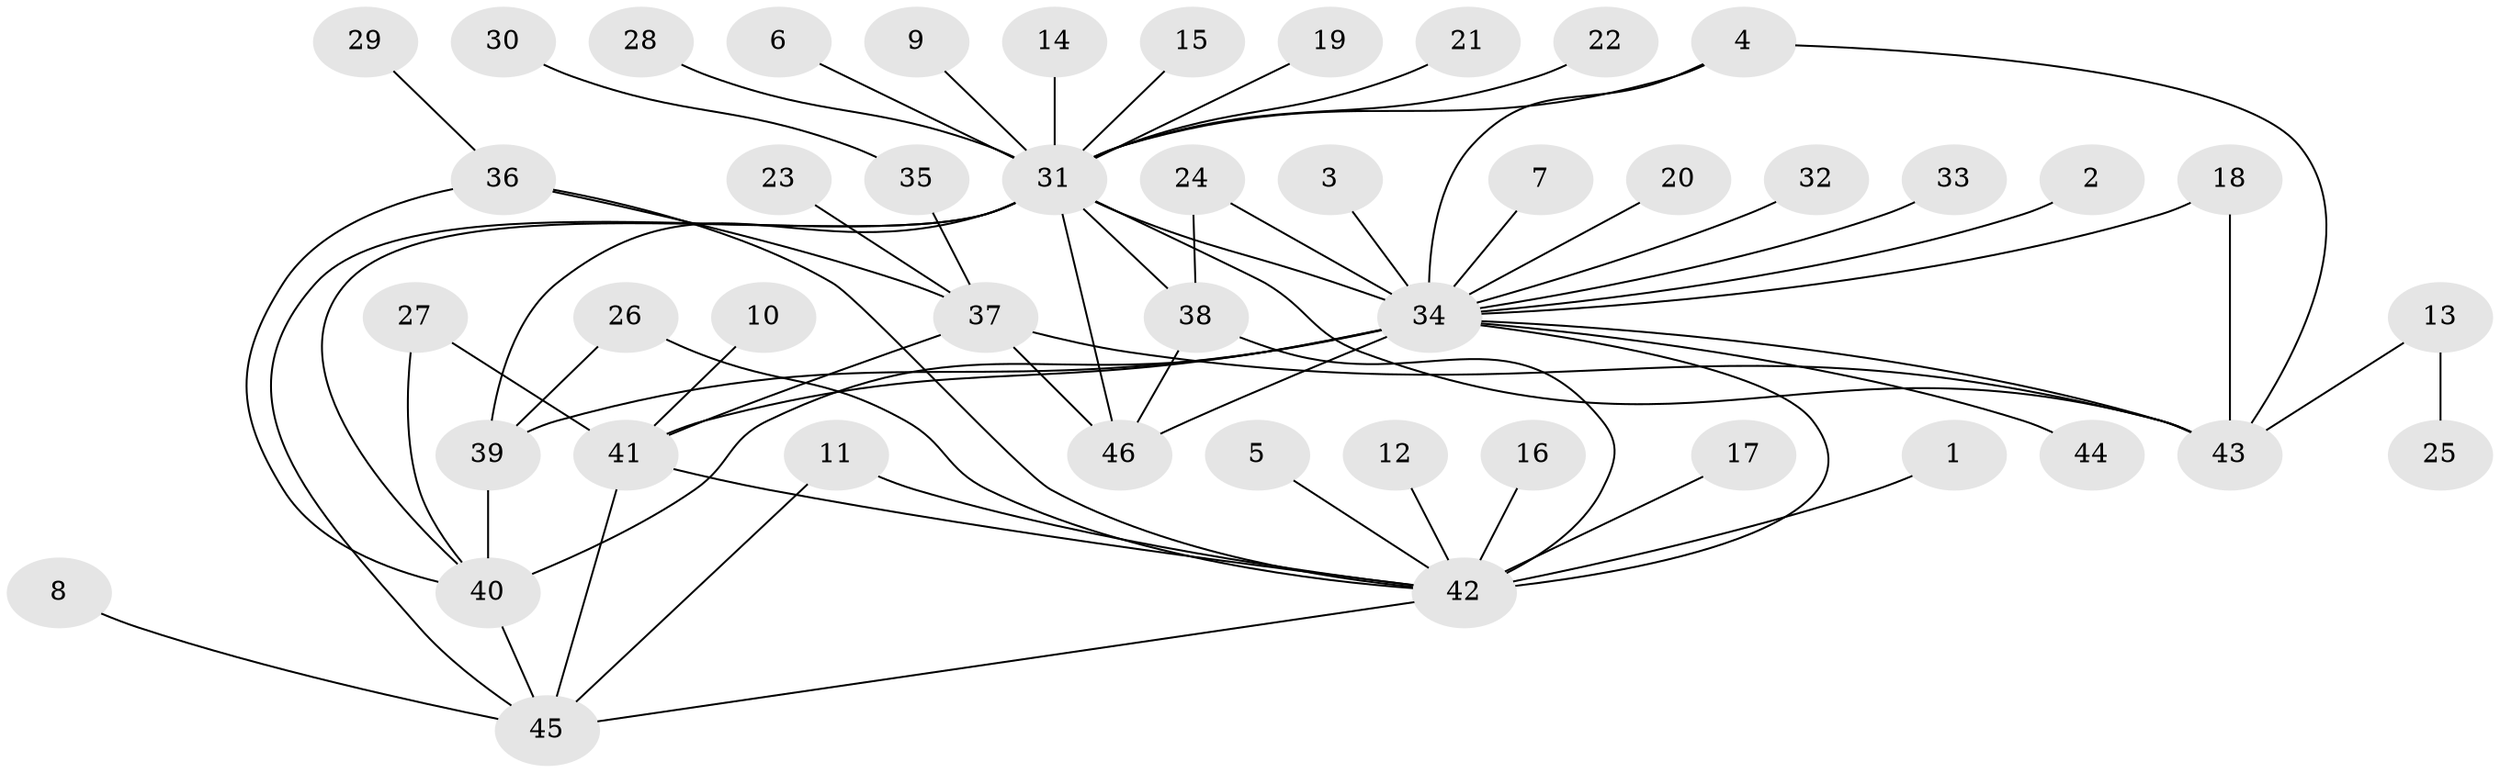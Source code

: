 // original degree distribution, {16: 0.011235955056179775, 1: 0.5056179775280899, 10: 0.011235955056179775, 20: 0.02247191011235955, 3: 0.06741573033707865, 4: 0.1348314606741573, 8: 0.011235955056179775, 6: 0.011235955056179775, 2: 0.19101123595505617, 5: 0.02247191011235955, 9: 0.011235955056179775}
// Generated by graph-tools (version 1.1) at 2025/49/03/09/25 03:49:52]
// undirected, 46 vertices, 67 edges
graph export_dot {
graph [start="1"]
  node [color=gray90,style=filled];
  1;
  2;
  3;
  4;
  5;
  6;
  7;
  8;
  9;
  10;
  11;
  12;
  13;
  14;
  15;
  16;
  17;
  18;
  19;
  20;
  21;
  22;
  23;
  24;
  25;
  26;
  27;
  28;
  29;
  30;
  31;
  32;
  33;
  34;
  35;
  36;
  37;
  38;
  39;
  40;
  41;
  42;
  43;
  44;
  45;
  46;
  1 -- 42 [weight=1.0];
  2 -- 34 [weight=1.0];
  3 -- 34 [weight=1.0];
  4 -- 31 [weight=1.0];
  4 -- 34 [weight=1.0];
  4 -- 43 [weight=1.0];
  5 -- 42 [weight=1.0];
  6 -- 31 [weight=1.0];
  7 -- 34 [weight=1.0];
  8 -- 45 [weight=1.0];
  9 -- 31 [weight=1.0];
  10 -- 41 [weight=1.0];
  11 -- 42 [weight=1.0];
  11 -- 45 [weight=1.0];
  12 -- 42 [weight=1.0];
  13 -- 25 [weight=1.0];
  13 -- 43 [weight=1.0];
  14 -- 31 [weight=1.0];
  15 -- 31 [weight=1.0];
  16 -- 42 [weight=1.0];
  17 -- 42 [weight=1.0];
  18 -- 34 [weight=1.0];
  18 -- 43 [weight=1.0];
  19 -- 31 [weight=1.0];
  20 -- 34 [weight=1.0];
  21 -- 31 [weight=1.0];
  22 -- 31 [weight=1.0];
  23 -- 37 [weight=1.0];
  24 -- 34 [weight=2.0];
  24 -- 38 [weight=1.0];
  26 -- 39 [weight=1.0];
  26 -- 42 [weight=1.0];
  27 -- 40 [weight=1.0];
  27 -- 41 [weight=1.0];
  28 -- 31 [weight=1.0];
  29 -- 36 [weight=1.0];
  30 -- 35 [weight=1.0];
  31 -- 34 [weight=1.0];
  31 -- 38 [weight=1.0];
  31 -- 39 [weight=1.0];
  31 -- 40 [weight=1.0];
  31 -- 43 [weight=2.0];
  31 -- 45 [weight=1.0];
  31 -- 46 [weight=1.0];
  32 -- 34 [weight=1.0];
  33 -- 34 [weight=1.0];
  34 -- 39 [weight=2.0];
  34 -- 40 [weight=2.0];
  34 -- 41 [weight=2.0];
  34 -- 42 [weight=2.0];
  34 -- 43 [weight=1.0];
  34 -- 44 [weight=1.0];
  34 -- 46 [weight=1.0];
  35 -- 37 [weight=1.0];
  36 -- 37 [weight=1.0];
  36 -- 40 [weight=1.0];
  36 -- 42 [weight=1.0];
  37 -- 41 [weight=1.0];
  37 -- 43 [weight=1.0];
  37 -- 46 [weight=1.0];
  38 -- 42 [weight=2.0];
  38 -- 46 [weight=1.0];
  39 -- 40 [weight=1.0];
  40 -- 45 [weight=1.0];
  41 -- 42 [weight=1.0];
  41 -- 45 [weight=1.0];
  42 -- 45 [weight=1.0];
}
